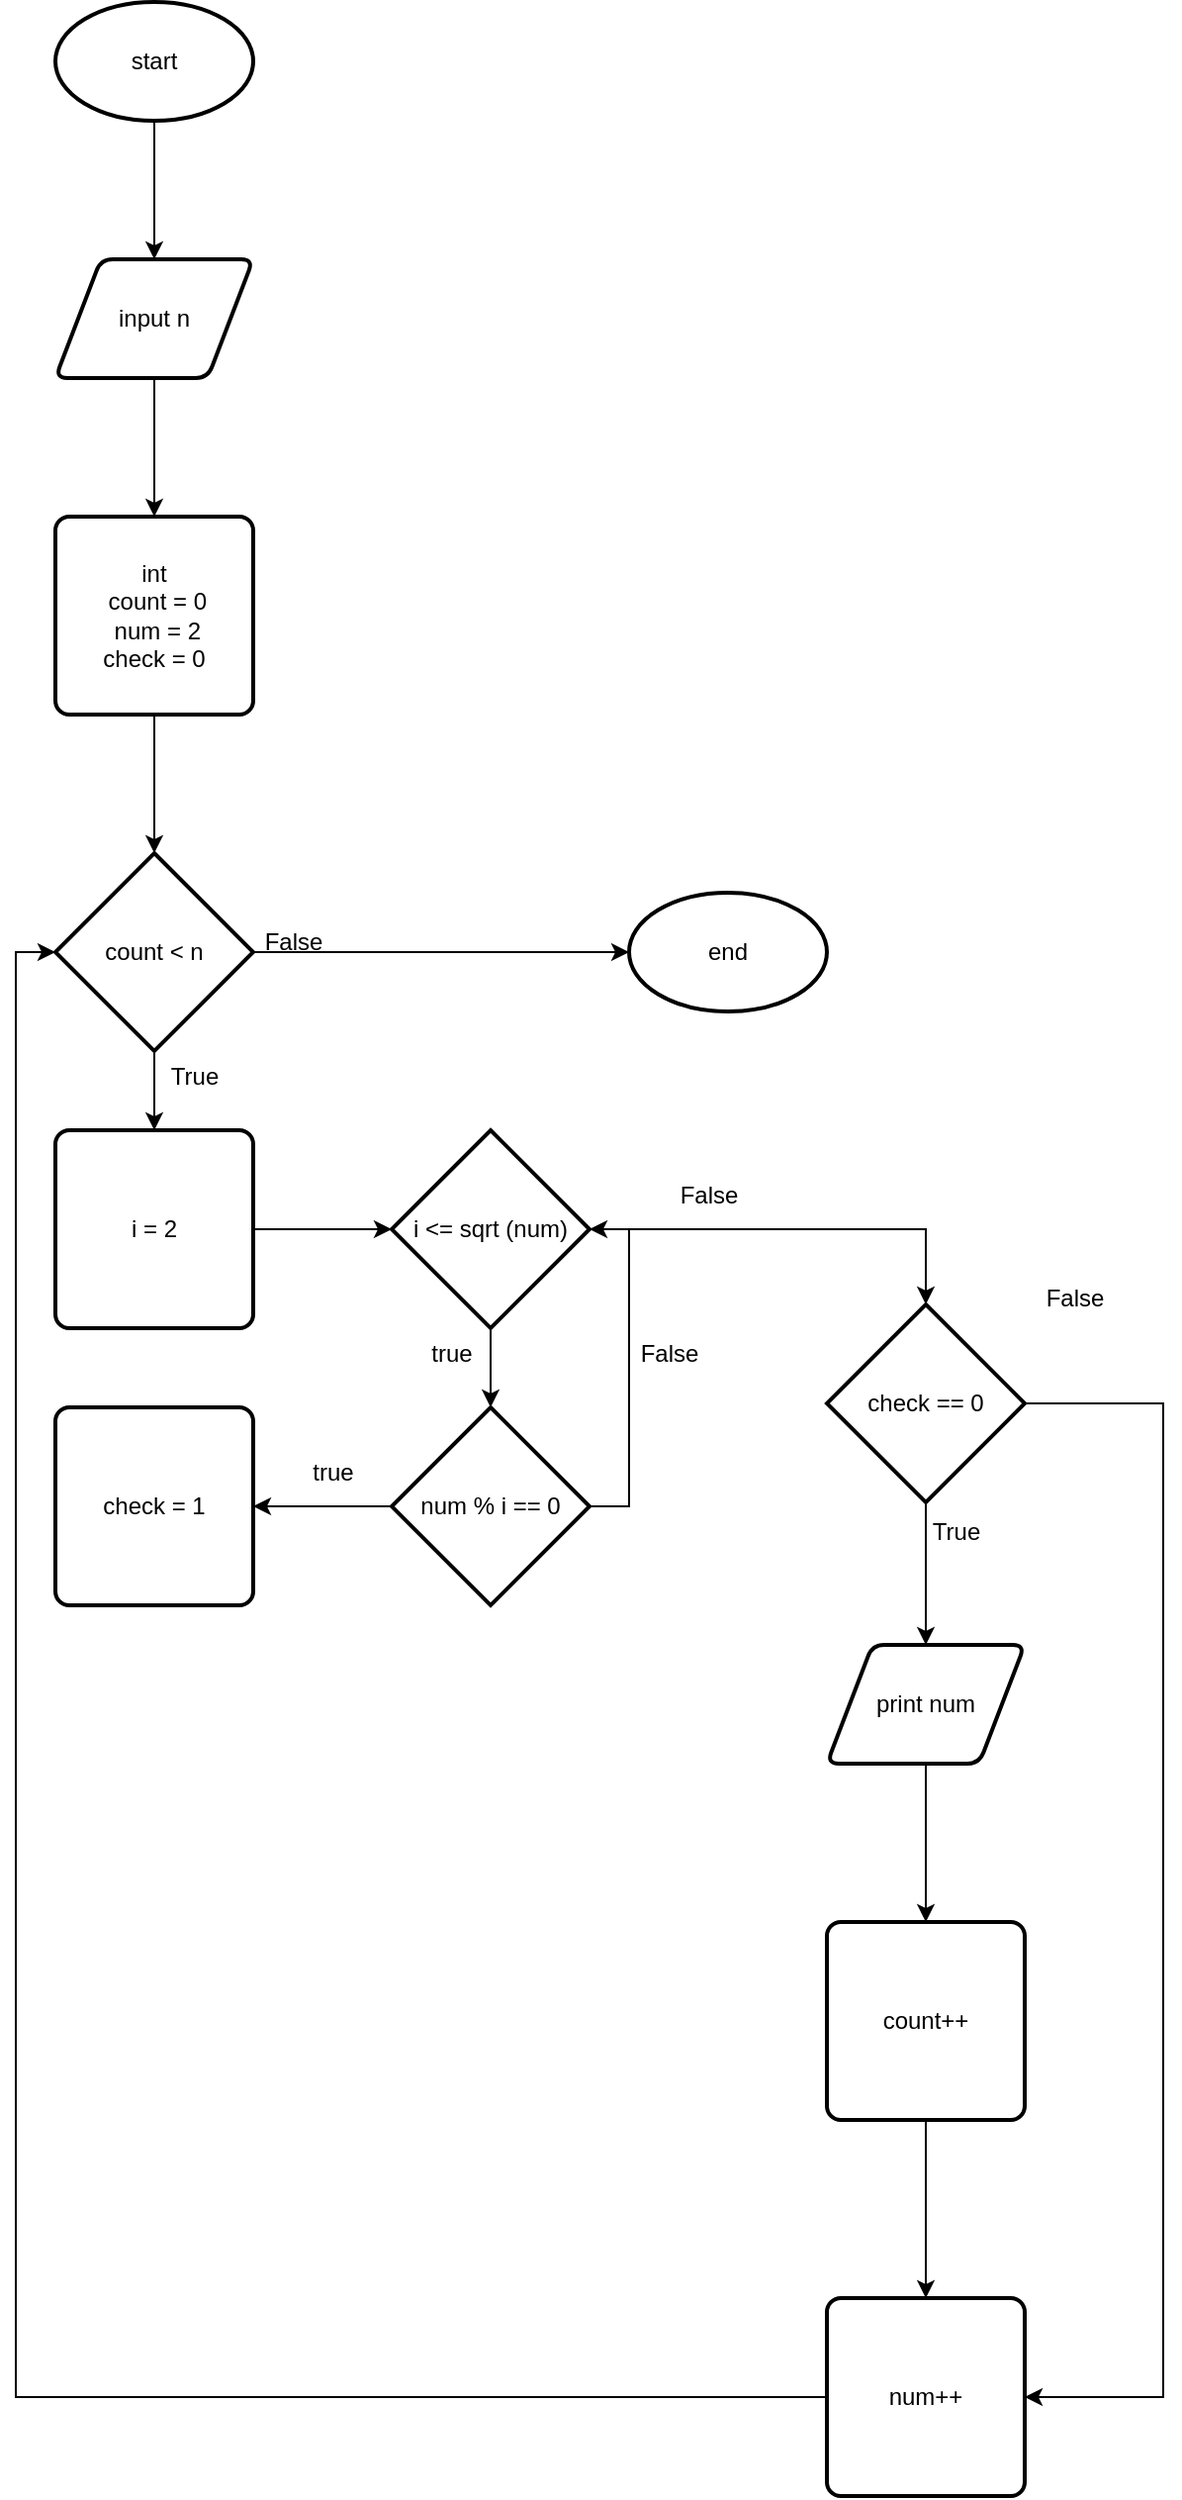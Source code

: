 <mxfile version="25.0.3">
  <diagram name="Page-1" id="7sFK0aNYZ-ZGJ6ULjUt4">
    <mxGraphModel dx="1194" dy="789" grid="1" gridSize="10" guides="1" tooltips="1" connect="1" arrows="1" fold="1" page="1" pageScale="1" pageWidth="850" pageHeight="1100" math="0" shadow="0">
      <root>
        <mxCell id="0" />
        <mxCell id="1" parent="0" />
        <mxCell id="QX3T-bH5H3SDwO8p83Fa-18" style="edgeStyle=orthogonalEdgeStyle;rounded=0;orthogonalLoop=1;jettySize=auto;html=1;entryX=1;entryY=0.5;entryDx=0;entryDy=0;entryPerimeter=0;" edge="1" parent="1" source="QX3T-bH5H3SDwO8p83Fa-14">
          <mxGeometry relative="1" as="geometry">
            <Array as="points">
              <mxPoint x="750" y="860" />
              <mxPoint x="750" y="560" />
            </Array>
            <mxPoint x="610" y="560" as="targetPoint" />
          </mxGeometry>
        </mxCell>
        <mxCell id="QX3T-bH5H3SDwO8p83Fa-26" style="edgeStyle=orthogonalEdgeStyle;rounded=0;orthogonalLoop=1;jettySize=auto;html=1;" edge="1" parent="1" source="QX3T-bH5H3SDwO8p83Fa-27" target="QX3T-bH5H3SDwO8p83Fa-29">
          <mxGeometry relative="1" as="geometry">
            <mxPoint x="810" y="520" as="targetPoint" />
          </mxGeometry>
        </mxCell>
        <mxCell id="QX3T-bH5H3SDwO8p83Fa-27" value="input n" style="shape=parallelogram;html=1;strokeWidth=2;perimeter=parallelogramPerimeter;whiteSpace=wrap;rounded=1;arcSize=12;size=0.23;" vertex="1" parent="1">
          <mxGeometry x="760" y="350" width="100" height="60" as="geometry" />
        </mxCell>
        <mxCell id="QX3T-bH5H3SDwO8p83Fa-28" style="edgeStyle=orthogonalEdgeStyle;rounded=0;orthogonalLoop=1;jettySize=auto;html=1;" edge="1" parent="1" source="QX3T-bH5H3SDwO8p83Fa-29" target="QX3T-bH5H3SDwO8p83Fa-32">
          <mxGeometry relative="1" as="geometry">
            <mxPoint x="810" y="660" as="targetPoint" />
          </mxGeometry>
        </mxCell>
        <mxCell id="QX3T-bH5H3SDwO8p83Fa-29" value="int&lt;div&gt;&amp;nbsp;count = 0&lt;/div&gt;&lt;div&gt;&amp;nbsp;num = 2&lt;/div&gt;&lt;div&gt;check = 0&lt;/div&gt;" style="rounded=1;whiteSpace=wrap;html=1;absoluteArcSize=1;arcSize=14;strokeWidth=2;" vertex="1" parent="1">
          <mxGeometry x="760" y="480" width="100" height="100" as="geometry" />
        </mxCell>
        <mxCell id="QX3T-bH5H3SDwO8p83Fa-30" style="edgeStyle=orthogonalEdgeStyle;rounded=0;orthogonalLoop=1;jettySize=auto;html=1;" edge="1" parent="1" source="QX3T-bH5H3SDwO8p83Fa-32" target="QX3T-bH5H3SDwO8p83Fa-34">
          <mxGeometry relative="1" as="geometry">
            <mxPoint x="810" y="800" as="targetPoint" />
          </mxGeometry>
        </mxCell>
        <mxCell id="QX3T-bH5H3SDwO8p83Fa-31" style="edgeStyle=orthogonalEdgeStyle;rounded=0;orthogonalLoop=1;jettySize=auto;html=1;entryX=0;entryY=0.5;entryDx=0;entryDy=0;entryPerimeter=0;" edge="1" parent="1" source="QX3T-bH5H3SDwO8p83Fa-32" target="QX3T-bH5H3SDwO8p83Fa-62">
          <mxGeometry relative="1" as="geometry">
            <mxPoint x="940" y="700" as="targetPoint" />
          </mxGeometry>
        </mxCell>
        <mxCell id="QX3T-bH5H3SDwO8p83Fa-32" value="count &amp;lt; n" style="strokeWidth=2;html=1;shape=mxgraph.flowchart.decision;whiteSpace=wrap;" vertex="1" parent="1">
          <mxGeometry x="760" y="650" width="100" height="100" as="geometry" />
        </mxCell>
        <mxCell id="QX3T-bH5H3SDwO8p83Fa-33" style="edgeStyle=orthogonalEdgeStyle;rounded=0;orthogonalLoop=1;jettySize=auto;html=1;" edge="1" parent="1" source="QX3T-bH5H3SDwO8p83Fa-34">
          <mxGeometry relative="1" as="geometry">
            <mxPoint x="930" y="840" as="targetPoint" />
          </mxGeometry>
        </mxCell>
        <mxCell id="QX3T-bH5H3SDwO8p83Fa-34" value="i = 2" style="rounded=1;whiteSpace=wrap;html=1;absoluteArcSize=1;arcSize=14;strokeWidth=2;" vertex="1" parent="1">
          <mxGeometry x="760" y="790" width="100" height="100" as="geometry" />
        </mxCell>
        <mxCell id="QX3T-bH5H3SDwO8p83Fa-35" style="edgeStyle=orthogonalEdgeStyle;rounded=0;orthogonalLoop=1;jettySize=auto;html=1;" edge="1" parent="1" source="QX3T-bH5H3SDwO8p83Fa-37" target="QX3T-bH5H3SDwO8p83Fa-42">
          <mxGeometry relative="1" as="geometry">
            <mxPoint x="980" y="960" as="targetPoint" />
          </mxGeometry>
        </mxCell>
        <mxCell id="QX3T-bH5H3SDwO8p83Fa-36" style="edgeStyle=orthogonalEdgeStyle;rounded=0;orthogonalLoop=1;jettySize=auto;html=1;entryX=0.5;entryY=0;entryDx=0;entryDy=0;entryPerimeter=0;" edge="1" parent="1" source="QX3T-bH5H3SDwO8p83Fa-37" target="QX3T-bH5H3SDwO8p83Fa-51">
          <mxGeometry relative="1" as="geometry">
            <mxPoint x="1200" y="930" as="targetPoint" />
          </mxGeometry>
        </mxCell>
        <mxCell id="QX3T-bH5H3SDwO8p83Fa-37" value="i &amp;lt;= sqrt (num)" style="strokeWidth=2;html=1;shape=mxgraph.flowchart.decision;whiteSpace=wrap;" vertex="1" parent="1">
          <mxGeometry x="930" y="790" width="100" height="100" as="geometry" />
        </mxCell>
        <mxCell id="QX3T-bH5H3SDwO8p83Fa-38" value="True" style="text;html=1;align=center;verticalAlign=middle;resizable=0;points=[];autosize=1;strokeColor=none;fillColor=none;" vertex="1" parent="1">
          <mxGeometry x="805" y="748" width="50" height="30" as="geometry" />
        </mxCell>
        <mxCell id="QX3T-bH5H3SDwO8p83Fa-39" value="False" style="text;html=1;align=center;verticalAlign=middle;resizable=0;points=[];autosize=1;strokeColor=none;fillColor=none;" vertex="1" parent="1">
          <mxGeometry x="855" y="680" width="50" height="30" as="geometry" />
        </mxCell>
        <mxCell id="QX3T-bH5H3SDwO8p83Fa-41" style="edgeStyle=orthogonalEdgeStyle;rounded=0;orthogonalLoop=1;jettySize=auto;html=1;" edge="1" parent="1" source="QX3T-bH5H3SDwO8p83Fa-42" target="QX3T-bH5H3SDwO8p83Fa-43">
          <mxGeometry relative="1" as="geometry">
            <mxPoint x="890" y="960" as="targetPoint" />
          </mxGeometry>
        </mxCell>
        <mxCell id="QX3T-bH5H3SDwO8p83Fa-42" value="num % i == 0" style="strokeWidth=2;html=1;shape=mxgraph.flowchart.decision;whiteSpace=wrap;" vertex="1" parent="1">
          <mxGeometry x="930" y="930" width="100" height="100" as="geometry" />
        </mxCell>
        <mxCell id="QX3T-bH5H3SDwO8p83Fa-43" value="check = 1" style="rounded=1;whiteSpace=wrap;html=1;absoluteArcSize=1;arcSize=14;strokeWidth=2;" vertex="1" parent="1">
          <mxGeometry x="760" y="930" width="100" height="100" as="geometry" />
        </mxCell>
        <mxCell id="QX3T-bH5H3SDwO8p83Fa-44" value="true" style="text;html=1;align=center;verticalAlign=middle;resizable=0;points=[];autosize=1;strokeColor=none;fillColor=none;" vertex="1" parent="1">
          <mxGeometry x="940" y="888" width="40" height="30" as="geometry" />
        </mxCell>
        <mxCell id="QX3T-bH5H3SDwO8p83Fa-45" value="true" style="text;html=1;align=center;verticalAlign=middle;resizable=0;points=[];autosize=1;strokeColor=none;fillColor=none;" vertex="1" parent="1">
          <mxGeometry x="880" y="948" width="40" height="30" as="geometry" />
        </mxCell>
        <mxCell id="QX3T-bH5H3SDwO8p83Fa-46" style="edgeStyle=orthogonalEdgeStyle;rounded=0;orthogonalLoop=1;jettySize=auto;html=1;entryX=1;entryY=0.5;entryDx=0;entryDy=0;entryPerimeter=0;" edge="1" parent="1" source="QX3T-bH5H3SDwO8p83Fa-42" target="QX3T-bH5H3SDwO8p83Fa-37">
          <mxGeometry relative="1" as="geometry">
            <Array as="points">
              <mxPoint x="1050" y="980" />
              <mxPoint x="1050" y="840" />
            </Array>
          </mxGeometry>
        </mxCell>
        <mxCell id="QX3T-bH5H3SDwO8p83Fa-47" value="False" style="text;html=1;align=center;verticalAlign=middle;resizable=0;points=[];autosize=1;strokeColor=none;fillColor=none;" vertex="1" parent="1">
          <mxGeometry x="1045" y="888" width="50" height="30" as="geometry" />
        </mxCell>
        <mxCell id="QX3T-bH5H3SDwO8p83Fa-48" value="False" style="text;html=1;align=center;verticalAlign=middle;resizable=0;points=[];autosize=1;strokeColor=none;fillColor=none;" vertex="1" parent="1">
          <mxGeometry x="1065" y="808" width="50" height="30" as="geometry" />
        </mxCell>
        <mxCell id="QX3T-bH5H3SDwO8p83Fa-49" style="edgeStyle=orthogonalEdgeStyle;rounded=0;orthogonalLoop=1;jettySize=auto;html=1;" edge="1" parent="1" source="QX3T-bH5H3SDwO8p83Fa-51" target="QX3T-bH5H3SDwO8p83Fa-53">
          <mxGeometry relative="1" as="geometry">
            <mxPoint x="1200" y="1020" as="targetPoint" />
          </mxGeometry>
        </mxCell>
        <mxCell id="QX3T-bH5H3SDwO8p83Fa-50" style="edgeStyle=orthogonalEdgeStyle;rounded=0;orthogonalLoop=1;jettySize=auto;html=1;entryX=1;entryY=0.5;entryDx=0;entryDy=0;" edge="1" parent="1" source="QX3T-bH5H3SDwO8p83Fa-51" target="QX3T-bH5H3SDwO8p83Fa-57">
          <mxGeometry relative="1" as="geometry">
            <Array as="points">
              <mxPoint x="1320" y="928" />
              <mxPoint x="1320" y="1430" />
            </Array>
          </mxGeometry>
        </mxCell>
        <mxCell id="QX3T-bH5H3SDwO8p83Fa-51" value="check == 0" style="strokeWidth=2;html=1;shape=mxgraph.flowchart.decision;whiteSpace=wrap;" vertex="1" parent="1">
          <mxGeometry x="1150" y="878" width="100" height="100" as="geometry" />
        </mxCell>
        <mxCell id="QX3T-bH5H3SDwO8p83Fa-52" style="edgeStyle=orthogonalEdgeStyle;rounded=0;orthogonalLoop=1;jettySize=auto;html=1;" edge="1" parent="1" source="QX3T-bH5H3SDwO8p83Fa-53" target="QX3T-bH5H3SDwO8p83Fa-56">
          <mxGeometry relative="1" as="geometry">
            <mxPoint x="1200" y="1100" as="targetPoint" />
          </mxGeometry>
        </mxCell>
        <mxCell id="QX3T-bH5H3SDwO8p83Fa-53" value="print num" style="shape=parallelogram;html=1;strokeWidth=2;perimeter=parallelogramPerimeter;whiteSpace=wrap;rounded=1;arcSize=12;size=0.23;" vertex="1" parent="1">
          <mxGeometry x="1150" y="1050" width="100" height="60" as="geometry" />
        </mxCell>
        <mxCell id="QX3T-bH5H3SDwO8p83Fa-54" value="True" style="text;html=1;align=center;verticalAlign=middle;resizable=0;points=[];autosize=1;strokeColor=none;fillColor=none;" vertex="1" parent="1">
          <mxGeometry x="1190" y="978" width="50" height="30" as="geometry" />
        </mxCell>
        <mxCell id="QX3T-bH5H3SDwO8p83Fa-55" style="edgeStyle=orthogonalEdgeStyle;rounded=0;orthogonalLoop=1;jettySize=auto;html=1;" edge="1" parent="1" source="QX3T-bH5H3SDwO8p83Fa-56" target="QX3T-bH5H3SDwO8p83Fa-57">
          <mxGeometry relative="1" as="geometry">
            <mxPoint x="1200" y="1260" as="targetPoint" />
          </mxGeometry>
        </mxCell>
        <mxCell id="QX3T-bH5H3SDwO8p83Fa-56" value="count++" style="rounded=1;whiteSpace=wrap;html=1;absoluteArcSize=1;arcSize=14;strokeWidth=2;" vertex="1" parent="1">
          <mxGeometry x="1150" y="1190" width="100" height="100" as="geometry" />
        </mxCell>
        <mxCell id="QX3T-bH5H3SDwO8p83Fa-57" value="num++" style="rounded=1;whiteSpace=wrap;html=1;absoluteArcSize=1;arcSize=14;strokeWidth=2;" vertex="1" parent="1">
          <mxGeometry x="1150" y="1380" width="100" height="100" as="geometry" />
        </mxCell>
        <mxCell id="QX3T-bH5H3SDwO8p83Fa-58" value="False" style="text;html=1;align=center;verticalAlign=middle;resizable=0;points=[];autosize=1;strokeColor=none;fillColor=none;" vertex="1" parent="1">
          <mxGeometry x="1250" y="860" width="50" height="30" as="geometry" />
        </mxCell>
        <mxCell id="QX3T-bH5H3SDwO8p83Fa-59" style="edgeStyle=orthogonalEdgeStyle;rounded=0;orthogonalLoop=1;jettySize=auto;html=1;entryX=0;entryY=0.5;entryDx=0;entryDy=0;entryPerimeter=0;" edge="1" parent="1" source="QX3T-bH5H3SDwO8p83Fa-57" target="QX3T-bH5H3SDwO8p83Fa-32">
          <mxGeometry relative="1" as="geometry" />
        </mxCell>
        <mxCell id="QX3T-bH5H3SDwO8p83Fa-61" style="edgeStyle=orthogonalEdgeStyle;rounded=0;orthogonalLoop=1;jettySize=auto;html=1;entryX=0.5;entryY=0;entryDx=0;entryDy=0;" edge="1" parent="1" source="QX3T-bH5H3SDwO8p83Fa-60" target="QX3T-bH5H3SDwO8p83Fa-27">
          <mxGeometry relative="1" as="geometry" />
        </mxCell>
        <mxCell id="QX3T-bH5H3SDwO8p83Fa-60" value="start" style="strokeWidth=2;html=1;shape=mxgraph.flowchart.start_1;whiteSpace=wrap;" vertex="1" parent="1">
          <mxGeometry x="760" y="220" width="100" height="60" as="geometry" />
        </mxCell>
        <mxCell id="QX3T-bH5H3SDwO8p83Fa-62" value="end" style="strokeWidth=2;html=1;shape=mxgraph.flowchart.start_1;whiteSpace=wrap;" vertex="1" parent="1">
          <mxGeometry x="1050" y="670" width="100" height="60" as="geometry" />
        </mxCell>
      </root>
    </mxGraphModel>
  </diagram>
</mxfile>
